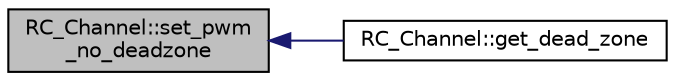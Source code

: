 digraph "RC_Channel::set_pwm_no_deadzone"
{
 // INTERACTIVE_SVG=YES
  edge [fontname="Helvetica",fontsize="10",labelfontname="Helvetica",labelfontsize="10"];
  node [fontname="Helvetica",fontsize="10",shape=record];
  rankdir="LR";
  Node1 [label="RC_Channel::set_pwm\l_no_deadzone",height=0.2,width=0.4,color="black", fillcolor="grey75", style="filled", fontcolor="black"];
  Node1 -> Node2 [dir="back",color="midnightblue",fontsize="10",style="solid",fontname="Helvetica"];
  Node2 [label="RC_Channel::get_dead_zone",height=0.2,width=0.4,color="black", fillcolor="white", style="filled",URL="$classRC__Channel.html#a93979db0af02390ff31977f344f55f1d"];
}

